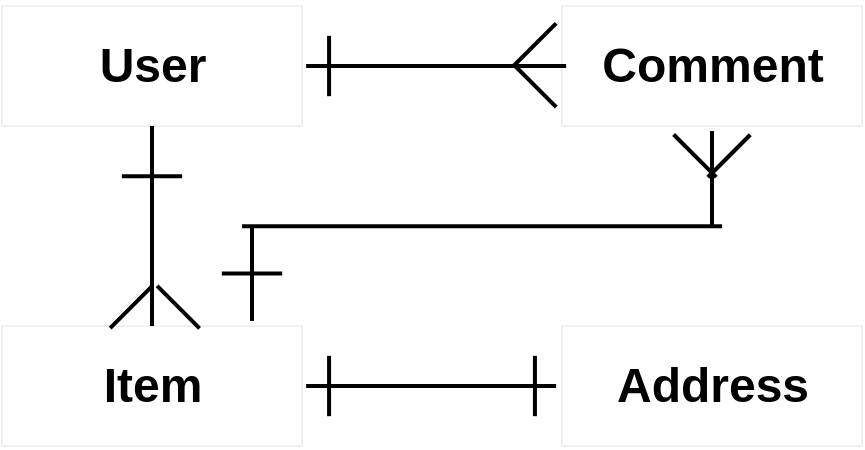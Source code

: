 <mxfile>
    <diagram id="2pE0Te4LVDnTzDLxm5XB" name="ページ1">
        <mxGraphModel dx="652" dy="520" grid="1" gridSize="10" guides="1" tooltips="1" connect="1" arrows="1" fold="1" page="1" pageScale="1" pageWidth="827" pageHeight="1169" math="0" shadow="0">
            <root>
                <mxCell id="0"/>
                <mxCell id="1" parent="0"/>
                <mxCell id="2" value="User" style="text;fillColor=none;html=1;fontSize=24;fontStyle=1;verticalAlign=middle;align=center;strokeColor=#f0f0f0;" vertex="1" parent="1">
                    <mxGeometry x="90" y="70" width="150" height="60" as="geometry"/>
                </mxCell>
                <mxCell id="3" value="Item" style="text;fillColor=none;html=1;fontSize=24;fontStyle=1;verticalAlign=middle;align=center;strokeColor=#f0f0f0;" vertex="1" parent="1">
                    <mxGeometry x="90" y="230" width="150" height="60" as="geometry"/>
                </mxCell>
                <mxCell id="4" value="Comment" style="text;fillColor=none;html=1;fontSize=24;fontStyle=1;verticalAlign=middle;align=center;strokeColor=#f0f0f0;" vertex="1" parent="1">
                    <mxGeometry x="370" y="70" width="150" height="60" as="geometry"/>
                </mxCell>
                <mxCell id="5" value="Address" style="text;fillColor=none;html=1;fontSize=24;fontStyle=1;verticalAlign=middle;align=center;strokeColor=#f0f0f0;" vertex="1" parent="1">
                    <mxGeometry x="370" y="230" width="150" height="60" as="geometry"/>
                </mxCell>
                <mxCell id="6" value="" style="line;strokeWidth=2;direction=south;html=1;" vertex="1" parent="1">
                    <mxGeometry x="160" y="130" width="10" height="100" as="geometry"/>
                </mxCell>
                <mxCell id="7" value="" style="line;strokeWidth=2;direction=south;html=1;rotation=45;" vertex="1" parent="1">
                    <mxGeometry x="141.1" y="205.58" width="27.07" height="29.82" as="geometry"/>
                </mxCell>
                <mxCell id="8" value="" style="line;strokeWidth=2;direction=south;html=1;rotation=-225;" vertex="1" parent="1">
                    <mxGeometry x="168.17" y="205.58" width="20" height="30" as="geometry"/>
                </mxCell>
                <mxCell id="10" value="" style="line;strokeWidth=2;direction=south;html=1;rotation=90;" vertex="1" parent="1">
                    <mxGeometry x="151.47" y="140" width="27.07" height="30.18" as="geometry"/>
                </mxCell>
                <mxCell id="11" value="" style="line;strokeWidth=2;direction=south;html=1;rotation=-90;" vertex="1" parent="1">
                    <mxGeometry x="302.07" y="35" width="10" height="130" as="geometry"/>
                </mxCell>
                <mxCell id="13" value="" style="line;strokeWidth=2;direction=south;html=1;rotation=-225;" vertex="1" parent="1">
                    <mxGeometry x="342.93" y="94.82" width="27.07" height="30.18" as="geometry"/>
                </mxCell>
                <mxCell id="16" value="" style="line;strokeWidth=2;direction=south;html=1;rotation=-135;" vertex="1" parent="1">
                    <mxGeometry x="342.93" y="74.27" width="27.07" height="30" as="geometry"/>
                </mxCell>
                <mxCell id="17" value="" style="line;strokeWidth=2;direction=south;html=1;rotation=-180;" vertex="1" parent="1">
                    <mxGeometry x="240.0" y="84.91" width="27.07" height="30.18" as="geometry"/>
                </mxCell>
                <mxCell id="18" value="" style="line;strokeWidth=2;direction=south;html=1;rotation=90;" vertex="1" parent="1">
                    <mxGeometry x="299.57" y="197.5" width="10" height="125" as="geometry"/>
                </mxCell>
                <mxCell id="19" value="" style="line;strokeWidth=2;direction=south;html=1;rotation=-180;" vertex="1" parent="1">
                    <mxGeometry x="240.0" y="244.91" width="27.07" height="30.18" as="geometry"/>
                </mxCell>
                <mxCell id="20" value="" style="line;strokeWidth=2;direction=south;html=1;rotation=0;" vertex="1" parent="1">
                    <mxGeometry x="342.93" y="244.91" width="27.07" height="30.18" as="geometry"/>
                </mxCell>
                <mxCell id="26" value="" style="line;strokeWidth=2;html=1;" vertex="1" parent="1">
                    <mxGeometry x="210" y="175.09" width="240" height="10" as="geometry"/>
                </mxCell>
                <mxCell id="27" value="" style="line;strokeWidth=2;direction=south;html=1;" vertex="1" parent="1">
                    <mxGeometry x="440" y="132.55" width="10" height="47.45" as="geometry"/>
                </mxCell>
                <mxCell id="28" value="" style="line;strokeWidth=2;direction=south;html=1;" vertex="1" parent="1">
                    <mxGeometry x="210" y="180" width="10" height="47.45" as="geometry"/>
                </mxCell>
                <mxCell id="29" value="" style="line;strokeWidth=2;direction=south;html=1;rotation=-135;" vertex="1" parent="1">
                    <mxGeometry x="440" y="130" width="27.07" height="30" as="geometry"/>
                </mxCell>
                <mxCell id="30" value="" style="line;strokeWidth=2;direction=south;html=1;rotation=-225;" vertex="1" parent="1">
                    <mxGeometry x="422.93" y="129.82" width="27.07" height="30.18" as="geometry"/>
                </mxCell>
                <mxCell id="31" value="" style="line;strokeWidth=2;direction=south;html=1;rotation=90;" vertex="1" parent="1">
                    <mxGeometry x="201.47" y="188.63" width="27.07" height="30.18" as="geometry"/>
                </mxCell>
            </root>
        </mxGraphModel>
    </diagram>
</mxfile>